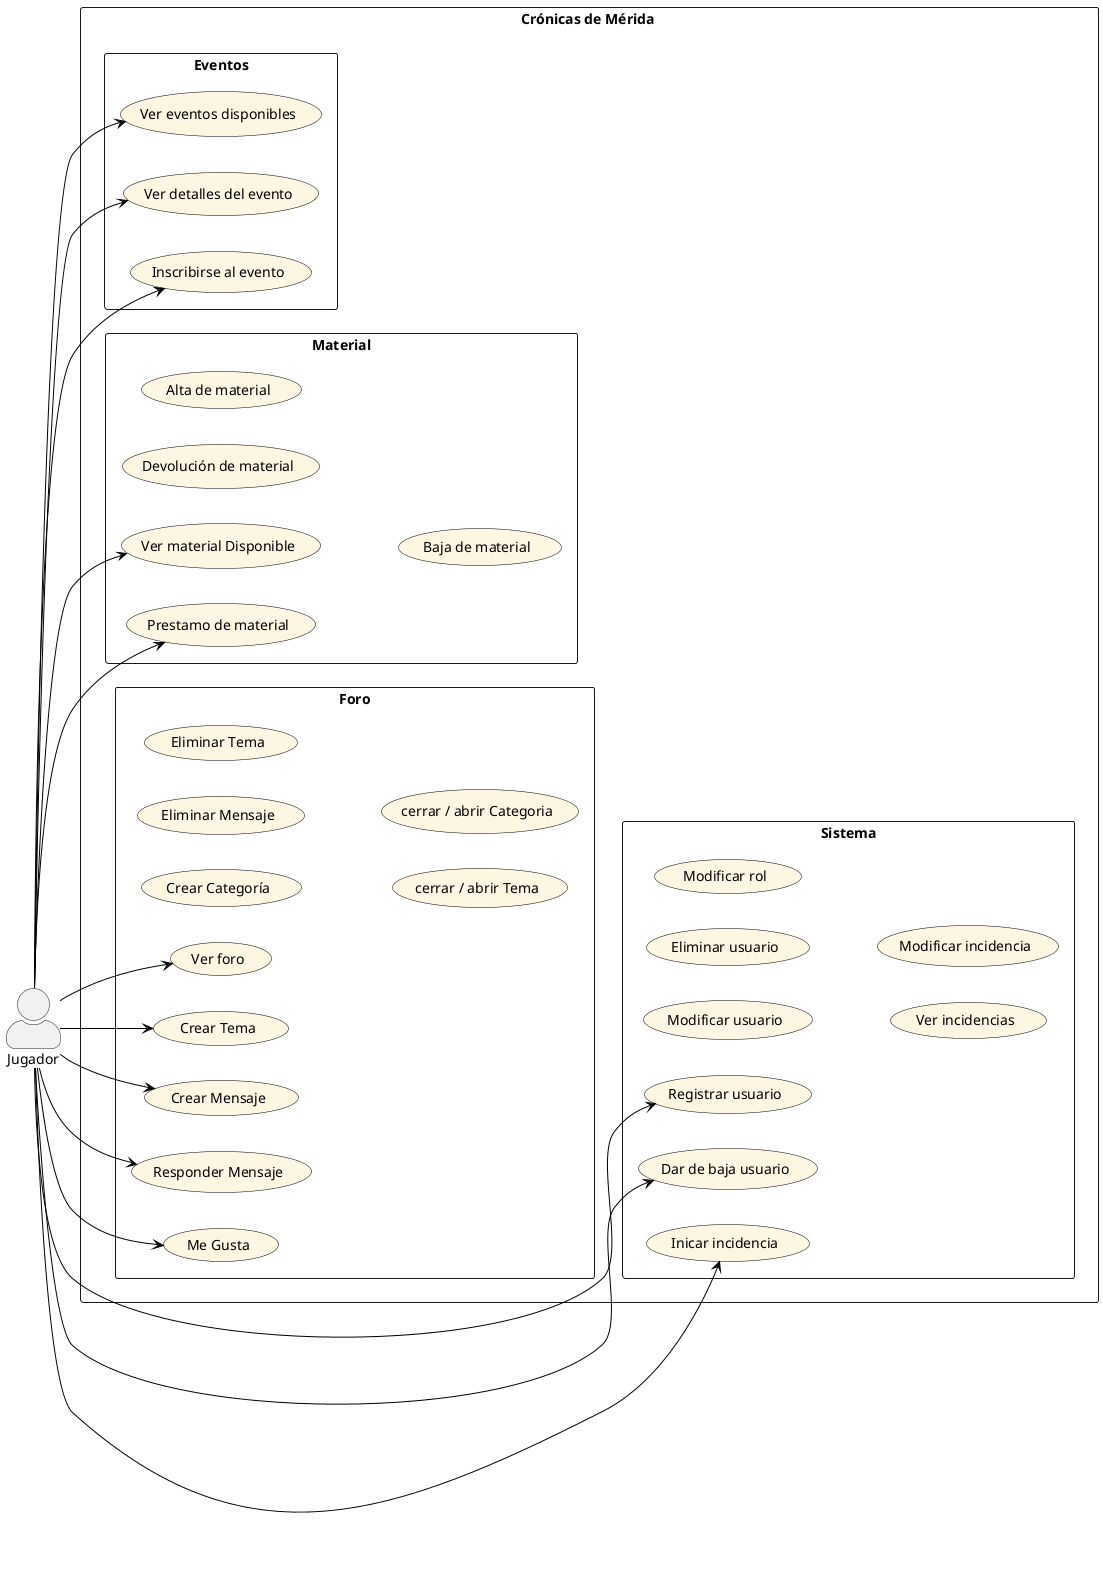 @startuml

left to right direction
skinparam packageStyle rectangle
skinparam actorStyle awesome
skinparam usecase {
  BackgroundColor #FDF6E3
  BorderColor black
  ArrowColor black
}


actor Jugador



rectangle "Crónicas de Mérida " {
     
     package "Eventos" { 
        usecase UC1 as "Ver eventos disponibles"
        usecase UC2 as "Ver detalles del evento"
        usecase UC3 as "Inscribirse al evento"
        }
     
     package "Material"{
        usecase UC4 as "Ver material Disponible"
        usecase UC5 as "Prestamo de material"
        usecase UC6 as "Devolución de material"
        usecase UC7 as "Alta de material"
        usecase UC8 as "Baja de material"
     }

     package "Foro" {
        usecase UC9 as "Ver foro"
        usecase UC10 as "Crear Categoría"
        usecase UC11 as "Crear Tema"
        usecase UC12 as "Crear Mensaje"
        usecase UC13 as "Responder Mensaje"
        usecase UC14 as "Eliminar Mensaje"
        usecase UC15 as "Eliminar Tema"
        usecase UC16 as "cerrar / abrir Tema"
        usecase UC17 as "cerrar / abrir Categoria"
        usecase UC26 as "Me Gusta"
        }

        package "Sistema" {
        usecase UC18 as "Registrar usuario"
        usecase UC19 as "Modificar usuario"
        usecase UC20 as "Eliminar usuario"
        usecase UC21 as "Modificar rol"
        usecase UC22 as "Dar de baja usuario"
        usecase UC23 as "Inicar incidencia"
        usecase UC24 as "Ver incidencias"
        usecase UC25 as "Modificar incidencia"
}

    Jugador --> UC1
    Jugador --> UC2
    Jugador --> UC4
    Jugador --> UC9
    Jugador --> UC18

    Jugador --> UC3
    Jugador --> UC5
    Jugador --> UC11
    Jugador --> UC12
    Jugador --> UC13

    Jugador --> UC26
    Jugador --> UC22
    Jugador --> UC23    

  
   

@enduml